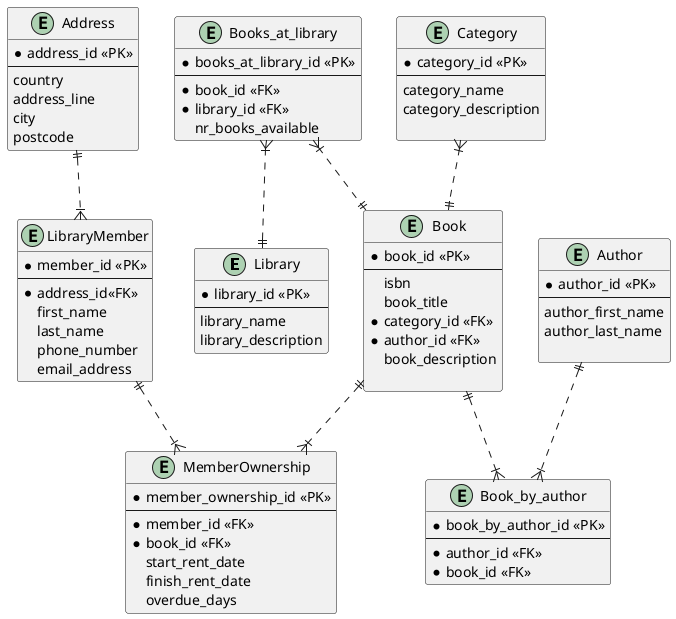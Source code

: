 @startuml
' hide the spot
' hide circle

' avoid problems with angled crows feet

'last e: e9

entity "Library" as e01 {
*library_id <<PK>>
--
library_name
library_description
}

entity "Address" as e02 {
*address_id <<PK>>
--
country
address_line
city
postcode
}

entity "LibraryMember" as e03 {
*member_id <<PK>>
--
*address_id<<FK>>
first_name
last_name
phone_number
email_address
}

entity "MemberOwnership" as e09 {
*member_ownership_id <<PK>>
--
*member_id <<FK>>
*book_id <<FK>>
start_rent_date
finish_rent_date
overdue_days
}

entity "Book" as e04 {
*book_id <<PK>>
--
isbn
book_title
*category_id <<FK>>
*author_id <<FK>>
book_description

}

entity "Category" as e06 {
*category_id <<PK>>
--
category_name
category_description

}

entity "Author" as e07 {
*author_id <<PK>>
--
author_first_name
author_last_name

}

'how to name PK in промежуточной таблице
entity "Book_by_author" as e08 {
*book_by_author_id <<PK>>
--
*author_id <<FK>>
*book_id <<FK>>
}

entity "Books_at_library" as e05 {
*books_at_library_id <<PK>>
--
*book_id <<FK>>
*library_id <<FK>>
nr_books_available
}


' Relations
' Zero to One  |o--
' Exactly one  ||--
' Zero to many }o--
' One or many  }|--

' With Django we can have Many to many relationship

'e02 }|..|{ e01

'e03 }|..|| e02
'e03 }|..|{ e05

'e04 }|..|| e03
'e04 }|..|| e01
'e04 }|..|{ e05


e02 ||..|{ e03

e05 }|..|| e01
e05 }|..|| e04
e06 }|..|| e04

e07 ||..|{ e08
e04 ||..|{ e08

e04 ||..|{ e09
e03 ||..|{ e09


@enduml